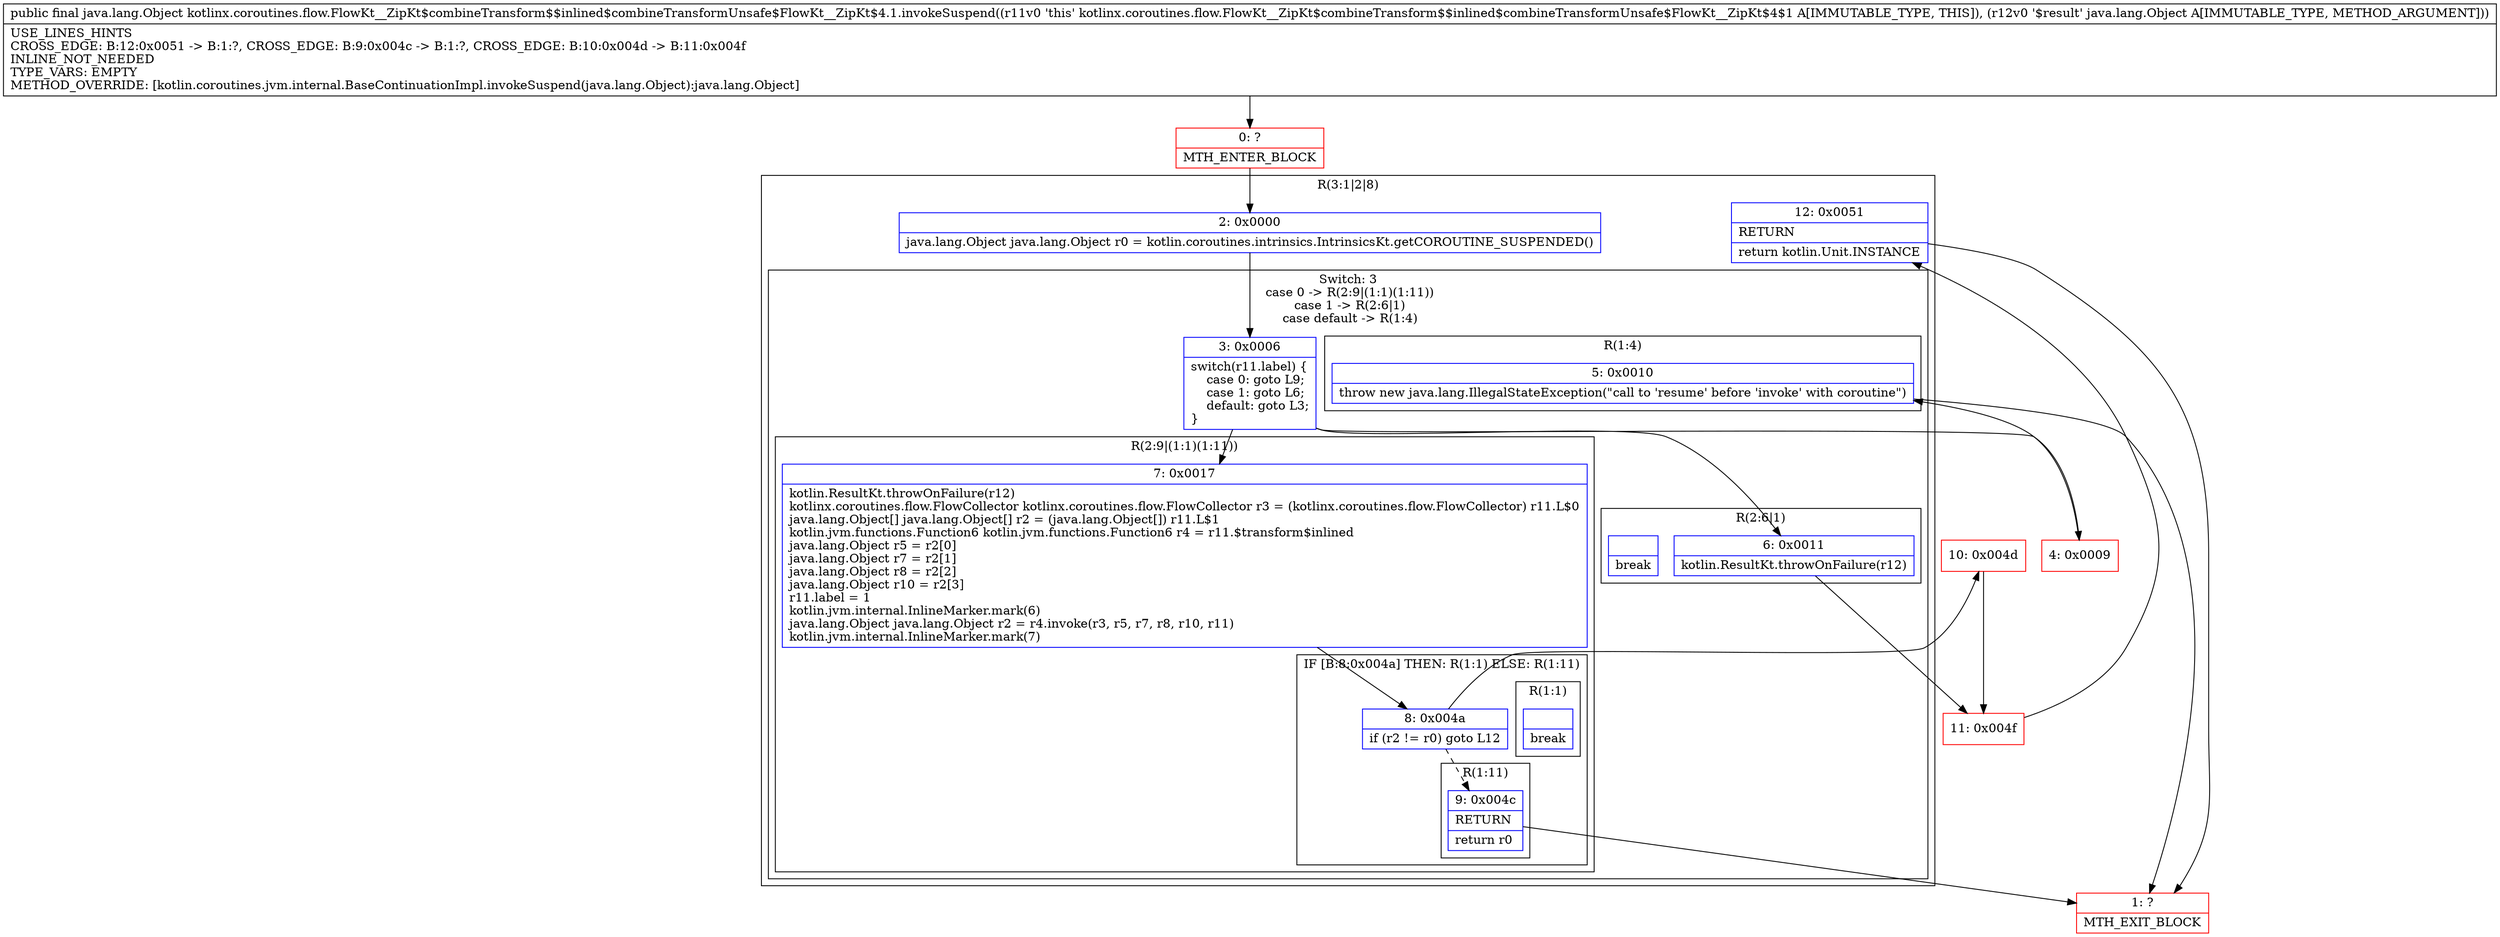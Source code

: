 digraph "CFG forkotlinx.coroutines.flow.FlowKt__ZipKt$combineTransform$$inlined$combineTransformUnsafe$FlowKt__ZipKt$4.1.invokeSuspend(Ljava\/lang\/Object;)Ljava\/lang\/Object;" {
subgraph cluster_Region_902162096 {
label = "R(3:1|2|8)";
node [shape=record,color=blue];
Node_2 [shape=record,label="{2\:\ 0x0000|java.lang.Object java.lang.Object r0 = kotlin.coroutines.intrinsics.IntrinsicsKt.getCOROUTINE_SUSPENDED()\l}"];
subgraph cluster_SwitchRegion_1766028052 {
label = "Switch: 3
 case 0 -> R(2:9|(1:1)(1:11))
 case 1 -> R(2:6|1)
 case default -> R(1:4)";
node [shape=record,color=blue];
Node_3 [shape=record,label="{3\:\ 0x0006|switch(r11.label) \{\l    case 0: goto L9;\l    case 1: goto L6;\l    default: goto L3;\l\}\l}"];
subgraph cluster_Region_1784748279 {
label = "R(2:9|(1:1)(1:11))";
node [shape=record,color=blue];
Node_7 [shape=record,label="{7\:\ 0x0017|kotlin.ResultKt.throwOnFailure(r12)\lkotlinx.coroutines.flow.FlowCollector kotlinx.coroutines.flow.FlowCollector r3 = (kotlinx.coroutines.flow.FlowCollector) r11.L$0\ljava.lang.Object[] java.lang.Object[] r2 = (java.lang.Object[]) r11.L$1\lkotlin.jvm.functions.Function6 kotlin.jvm.functions.Function6 r4 = r11.$transform$inlined\ljava.lang.Object r5 = r2[0]\ljava.lang.Object r7 = r2[1]\ljava.lang.Object r8 = r2[2]\ljava.lang.Object r10 = r2[3]\lr11.label = 1\lkotlin.jvm.internal.InlineMarker.mark(6)\ljava.lang.Object java.lang.Object r2 = r4.invoke(r3, r5, r7, r8, r10, r11)\lkotlin.jvm.internal.InlineMarker.mark(7)\l}"];
subgraph cluster_IfRegion_6290448 {
label = "IF [B:8:0x004a] THEN: R(1:1) ELSE: R(1:11)";
node [shape=record,color=blue];
Node_8 [shape=record,label="{8\:\ 0x004a|if (r2 != r0) goto L12\l}"];
subgraph cluster_Region_209437749 {
label = "R(1:1)";
node [shape=record,color=blue];
Node_InsnContainer_609603916 [shape=record,label="{|break\l}"];
}
subgraph cluster_Region_682627880 {
label = "R(1:11)";
node [shape=record,color=blue];
Node_9 [shape=record,label="{9\:\ 0x004c|RETURN\l|return r0\l}"];
}
}
}
subgraph cluster_Region_1041298039 {
label = "R(2:6|1)";
node [shape=record,color=blue];
Node_6 [shape=record,label="{6\:\ 0x0011|kotlin.ResultKt.throwOnFailure(r12)\l}"];
Node_InsnContainer_1278864754 [shape=record,label="{|break\l}"];
}
subgraph cluster_Region_506581676 {
label = "R(1:4)";
node [shape=record,color=blue];
Node_5 [shape=record,label="{5\:\ 0x0010|throw new java.lang.IllegalStateException(\"call to 'resume' before 'invoke' with coroutine\")\l}"];
}
}
Node_12 [shape=record,label="{12\:\ 0x0051|RETURN\l|return kotlin.Unit.INSTANCE\l}"];
}
Node_0 [shape=record,color=red,label="{0\:\ ?|MTH_ENTER_BLOCK\l}"];
Node_4 [shape=record,color=red,label="{4\:\ 0x0009}"];
Node_1 [shape=record,color=red,label="{1\:\ ?|MTH_EXIT_BLOCK\l}"];
Node_11 [shape=record,color=red,label="{11\:\ 0x004f}"];
Node_10 [shape=record,color=red,label="{10\:\ 0x004d}"];
MethodNode[shape=record,label="{public final java.lang.Object kotlinx.coroutines.flow.FlowKt__ZipKt$combineTransform$$inlined$combineTransformUnsafe$FlowKt__ZipKt$4.1.invokeSuspend((r11v0 'this' kotlinx.coroutines.flow.FlowKt__ZipKt$combineTransform$$inlined$combineTransformUnsafe$FlowKt__ZipKt$4$1 A[IMMUTABLE_TYPE, THIS]), (r12v0 '$result' java.lang.Object A[IMMUTABLE_TYPE, METHOD_ARGUMENT]))  | USE_LINES_HINTS\lCROSS_EDGE: B:12:0x0051 \-\> B:1:?, CROSS_EDGE: B:9:0x004c \-\> B:1:?, CROSS_EDGE: B:10:0x004d \-\> B:11:0x004f\lINLINE_NOT_NEEDED\lTYPE_VARS: EMPTY\lMETHOD_OVERRIDE: [kotlin.coroutines.jvm.internal.BaseContinuationImpl.invokeSuspend(java.lang.Object):java.lang.Object]\l}"];
MethodNode -> Node_0;Node_2 -> Node_3;
Node_3 -> Node_4;
Node_3 -> Node_6;
Node_3 -> Node_7;
Node_7 -> Node_8;
Node_8 -> Node_9[style=dashed];
Node_8 -> Node_10;
Node_9 -> Node_1;
Node_6 -> Node_11;
Node_5 -> Node_1;
Node_12 -> Node_1;
Node_0 -> Node_2;
Node_4 -> Node_5;
Node_11 -> Node_12;
Node_10 -> Node_11;
}

